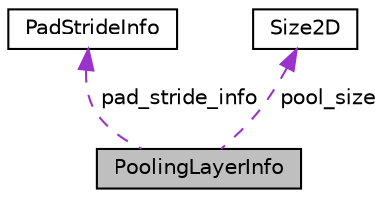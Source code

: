 digraph "PoolingLayerInfo"
{
 // LATEX_PDF_SIZE
  edge [fontname="Helvetica",fontsize="10",labelfontname="Helvetica",labelfontsize="10"];
  node [fontname="Helvetica",fontsize="10",shape=record];
  Node1 [label="PoolingLayerInfo",height=0.2,width=0.4,color="black", fillcolor="grey75", style="filled", fontcolor="black",tooltip="Pooling Layer Information struct."];
  Node2 -> Node1 [dir="back",color="darkorchid3",fontsize="10",style="dashed",label=" pad_stride_info" ,fontname="Helvetica"];
  Node2 [label="PadStrideInfo",height=0.2,width=0.4,color="black", fillcolor="white", style="filled",URL="$classarm__compute_1_1_pad_stride_info.xhtml",tooltip=" "];
  Node3 -> Node1 [dir="back",color="darkorchid3",fontsize="10",style="dashed",label=" pool_size" ,fontname="Helvetica"];
  Node3 [label="Size2D",height=0.2,width=0.4,color="black", fillcolor="white", style="filled",URL="$classarm__compute_1_1_size2_d.xhtml",tooltip="Class for specifying the size of an image or rectangle."];
}
